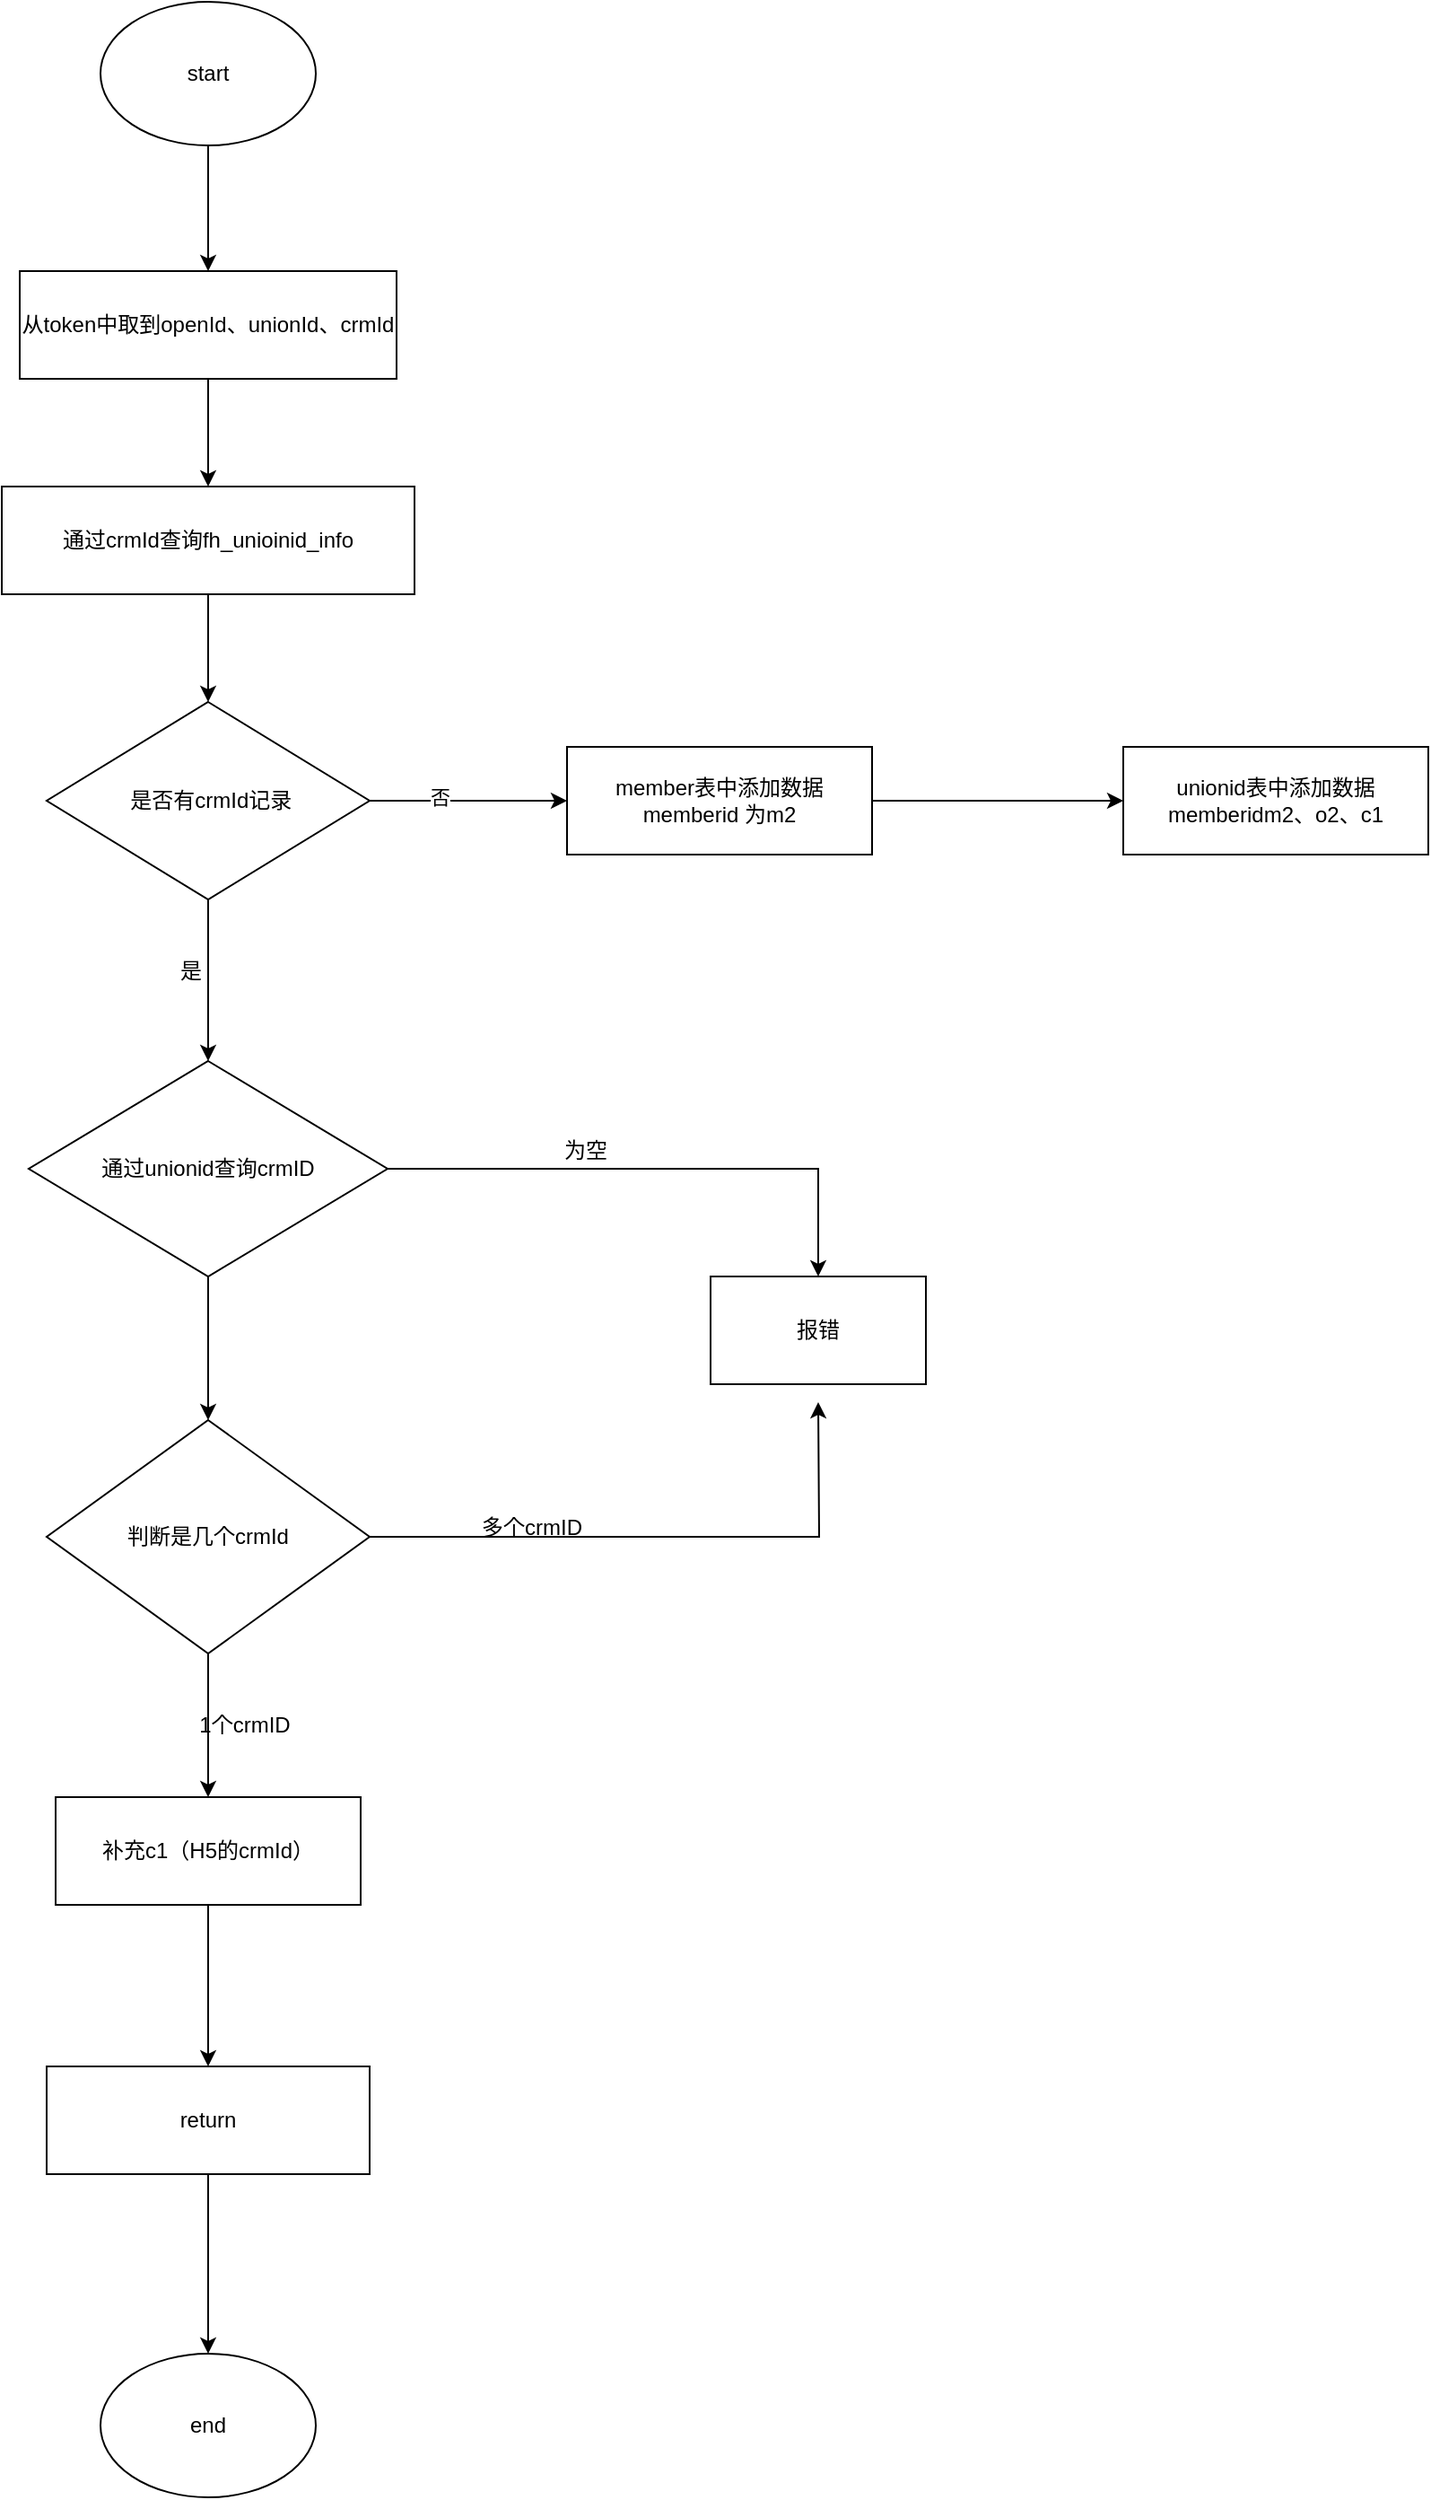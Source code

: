 <mxfile version="14.6.1" type="github">
  <diagram id="hKoiRvaUmIJJmXy9mLyD" name="Page-1">
    <mxGraphModel dx="1038" dy="548" grid="1" gridSize="10" guides="1" tooltips="1" connect="1" arrows="1" fold="1" page="1" pageScale="1" pageWidth="827" pageHeight="1169" math="0" shadow="0">
      <root>
        <mxCell id="0" />
        <mxCell id="1" parent="0" />
        <mxCell id="oXcP2Pd6q_dqRxEkMdqH-9" value="" style="edgeStyle=orthogonalEdgeStyle;rounded=0;orthogonalLoop=1;jettySize=auto;html=1;" edge="1" parent="1" source="oXcP2Pd6q_dqRxEkMdqH-1" target="oXcP2Pd6q_dqRxEkMdqH-2">
          <mxGeometry relative="1" as="geometry" />
        </mxCell>
        <mxCell id="oXcP2Pd6q_dqRxEkMdqH-1" value="start" style="ellipse;whiteSpace=wrap;html=1;" vertex="1" parent="1">
          <mxGeometry x="340" y="90" width="120" height="80" as="geometry" />
        </mxCell>
        <mxCell id="oXcP2Pd6q_dqRxEkMdqH-10" value="" style="edgeStyle=orthogonalEdgeStyle;rounded=0;orthogonalLoop=1;jettySize=auto;html=1;" edge="1" parent="1" source="oXcP2Pd6q_dqRxEkMdqH-2" target="oXcP2Pd6q_dqRxEkMdqH-4">
          <mxGeometry relative="1" as="geometry" />
        </mxCell>
        <mxCell id="oXcP2Pd6q_dqRxEkMdqH-2" value="从token中取到openId、unionId、crmId" style="rounded=0;whiteSpace=wrap;html=1;" vertex="1" parent="1">
          <mxGeometry x="295" y="240" width="210" height="60" as="geometry" />
        </mxCell>
        <mxCell id="oXcP2Pd6q_dqRxEkMdqH-11" value="" style="edgeStyle=orthogonalEdgeStyle;rounded=0;orthogonalLoop=1;jettySize=auto;html=1;" edge="1" parent="1" source="oXcP2Pd6q_dqRxEkMdqH-4" target="oXcP2Pd6q_dqRxEkMdqH-5">
          <mxGeometry relative="1" as="geometry" />
        </mxCell>
        <mxCell id="oXcP2Pd6q_dqRxEkMdqH-4" value="通过crmId查询fh_unioinid_info" style="rounded=0;whiteSpace=wrap;html=1;" vertex="1" parent="1">
          <mxGeometry x="285" y="360" width="230" height="60" as="geometry" />
        </mxCell>
        <mxCell id="oXcP2Pd6q_dqRxEkMdqH-12" value="" style="edgeStyle=orthogonalEdgeStyle;rounded=0;orthogonalLoop=1;jettySize=auto;html=1;" edge="1" parent="1" source="oXcP2Pd6q_dqRxEkMdqH-5" target="oXcP2Pd6q_dqRxEkMdqH-6">
          <mxGeometry relative="1" as="geometry" />
        </mxCell>
        <mxCell id="oXcP2Pd6q_dqRxEkMdqH-14" value="否" style="edgeLabel;html=1;align=center;verticalAlign=middle;resizable=0;points=[];" vertex="1" connectable="0" parent="oXcP2Pd6q_dqRxEkMdqH-12">
          <mxGeometry x="-0.291" y="2" relative="1" as="geometry">
            <mxPoint as="offset" />
          </mxGeometry>
        </mxCell>
        <mxCell id="oXcP2Pd6q_dqRxEkMdqH-16" value="" style="edgeStyle=orthogonalEdgeStyle;rounded=0;orthogonalLoop=1;jettySize=auto;html=1;" edge="1" parent="1" source="oXcP2Pd6q_dqRxEkMdqH-5">
          <mxGeometry relative="1" as="geometry">
            <mxPoint x="400" y="680" as="targetPoint" />
          </mxGeometry>
        </mxCell>
        <mxCell id="oXcP2Pd6q_dqRxEkMdqH-5" value="&amp;nbsp;是否有crmId记录" style="rhombus;whiteSpace=wrap;html=1;" vertex="1" parent="1">
          <mxGeometry x="310" y="480" width="180" height="110" as="geometry" />
        </mxCell>
        <mxCell id="oXcP2Pd6q_dqRxEkMdqH-13" style="edgeStyle=orthogonalEdgeStyle;rounded=0;orthogonalLoop=1;jettySize=auto;html=1;entryX=0;entryY=0.5;entryDx=0;entryDy=0;" edge="1" parent="1" source="oXcP2Pd6q_dqRxEkMdqH-6" target="oXcP2Pd6q_dqRxEkMdqH-8">
          <mxGeometry relative="1" as="geometry" />
        </mxCell>
        <mxCell id="oXcP2Pd6q_dqRxEkMdqH-6" value="member表中添加数据 memberid 为m2" style="rounded=0;whiteSpace=wrap;html=1;" vertex="1" parent="1">
          <mxGeometry x="600" y="505" width="170" height="60" as="geometry" />
        </mxCell>
        <mxCell id="oXcP2Pd6q_dqRxEkMdqH-8" value="unionid表中添加数据 memberidm2、o2、c1" style="rounded=0;whiteSpace=wrap;html=1;" vertex="1" parent="1">
          <mxGeometry x="910" y="505" width="170" height="60" as="geometry" />
        </mxCell>
        <mxCell id="oXcP2Pd6q_dqRxEkMdqH-17" value="是" style="text;html=1;align=center;verticalAlign=middle;resizable=0;points=[];autosize=1;strokeColor=none;" vertex="1" parent="1">
          <mxGeometry x="375" y="620" width="30" height="20" as="geometry" />
        </mxCell>
        <mxCell id="oXcP2Pd6q_dqRxEkMdqH-22" style="edgeStyle=orthogonalEdgeStyle;rounded=0;orthogonalLoop=1;jettySize=auto;html=1;entryX=0.5;entryY=0;entryDx=0;entryDy=0;" edge="1" parent="1" source="oXcP2Pd6q_dqRxEkMdqH-18" target="oXcP2Pd6q_dqRxEkMdqH-21">
          <mxGeometry relative="1" as="geometry" />
        </mxCell>
        <mxCell id="oXcP2Pd6q_dqRxEkMdqH-26" value="" style="edgeStyle=orthogonalEdgeStyle;rounded=0;orthogonalLoop=1;jettySize=auto;html=1;" edge="1" parent="1" source="oXcP2Pd6q_dqRxEkMdqH-18" target="oXcP2Pd6q_dqRxEkMdqH-20">
          <mxGeometry relative="1" as="geometry" />
        </mxCell>
        <mxCell id="oXcP2Pd6q_dqRxEkMdqH-18" value="通过unionid查询crmID" style="rhombus;whiteSpace=wrap;html=1;" vertex="1" parent="1">
          <mxGeometry x="300" y="680" width="200" height="120" as="geometry" />
        </mxCell>
        <mxCell id="oXcP2Pd6q_dqRxEkMdqH-24" style="edgeStyle=orthogonalEdgeStyle;rounded=0;orthogonalLoop=1;jettySize=auto;html=1;" edge="1" parent="1" source="oXcP2Pd6q_dqRxEkMdqH-20">
          <mxGeometry relative="1" as="geometry">
            <mxPoint x="740" y="870" as="targetPoint" />
          </mxGeometry>
        </mxCell>
        <mxCell id="oXcP2Pd6q_dqRxEkMdqH-28" value="" style="edgeStyle=orthogonalEdgeStyle;rounded=0;orthogonalLoop=1;jettySize=auto;html=1;" edge="1" parent="1" source="oXcP2Pd6q_dqRxEkMdqH-20" target="oXcP2Pd6q_dqRxEkMdqH-27">
          <mxGeometry relative="1" as="geometry" />
        </mxCell>
        <mxCell id="oXcP2Pd6q_dqRxEkMdqH-20" value="判断是几个crmId" style="rhombus;whiteSpace=wrap;html=1;" vertex="1" parent="1">
          <mxGeometry x="310" y="880" width="180" height="130" as="geometry" />
        </mxCell>
        <mxCell id="oXcP2Pd6q_dqRxEkMdqH-21" value="报错" style="rounded=0;whiteSpace=wrap;html=1;" vertex="1" parent="1">
          <mxGeometry x="680" y="800" width="120" height="60" as="geometry" />
        </mxCell>
        <mxCell id="oXcP2Pd6q_dqRxEkMdqH-23" value="为空" style="text;html=1;align=center;verticalAlign=middle;resizable=0;points=[];autosize=1;strokeColor=none;" vertex="1" parent="1">
          <mxGeometry x="590" y="720" width="40" height="20" as="geometry" />
        </mxCell>
        <mxCell id="oXcP2Pd6q_dqRxEkMdqH-25" value="多个crmID" style="text;html=1;align=center;verticalAlign=middle;resizable=0;points=[];autosize=1;strokeColor=none;" vertex="1" parent="1">
          <mxGeometry x="545" y="930" width="70" height="20" as="geometry" />
        </mxCell>
        <mxCell id="oXcP2Pd6q_dqRxEkMdqH-31" value="" style="edgeStyle=orthogonalEdgeStyle;rounded=0;orthogonalLoop=1;jettySize=auto;html=1;" edge="1" parent="1" source="oXcP2Pd6q_dqRxEkMdqH-27" target="oXcP2Pd6q_dqRxEkMdqH-29">
          <mxGeometry relative="1" as="geometry" />
        </mxCell>
        <mxCell id="oXcP2Pd6q_dqRxEkMdqH-27" value="补充c1（H5的crmId）" style="rounded=0;whiteSpace=wrap;html=1;" vertex="1" parent="1">
          <mxGeometry x="315" y="1090" width="170" height="60" as="geometry" />
        </mxCell>
        <mxCell id="oXcP2Pd6q_dqRxEkMdqH-33" value="" style="edgeStyle=orthogonalEdgeStyle;rounded=0;orthogonalLoop=1;jettySize=auto;html=1;" edge="1" parent="1" source="oXcP2Pd6q_dqRxEkMdqH-29" target="oXcP2Pd6q_dqRxEkMdqH-32">
          <mxGeometry relative="1" as="geometry" />
        </mxCell>
        <mxCell id="oXcP2Pd6q_dqRxEkMdqH-29" value="return" style="rounded=0;whiteSpace=wrap;html=1;" vertex="1" parent="1">
          <mxGeometry x="310" y="1240" width="180" height="60" as="geometry" />
        </mxCell>
        <mxCell id="oXcP2Pd6q_dqRxEkMdqH-30" value="1个crmID" style="text;html=1;align=center;verticalAlign=middle;resizable=0;points=[];autosize=1;strokeColor=none;" vertex="1" parent="1">
          <mxGeometry x="385" y="1040" width="70" height="20" as="geometry" />
        </mxCell>
        <mxCell id="oXcP2Pd6q_dqRxEkMdqH-32" value="end" style="ellipse;whiteSpace=wrap;html=1;" vertex="1" parent="1">
          <mxGeometry x="340" y="1400" width="120" height="80" as="geometry" />
        </mxCell>
      </root>
    </mxGraphModel>
  </diagram>
</mxfile>
